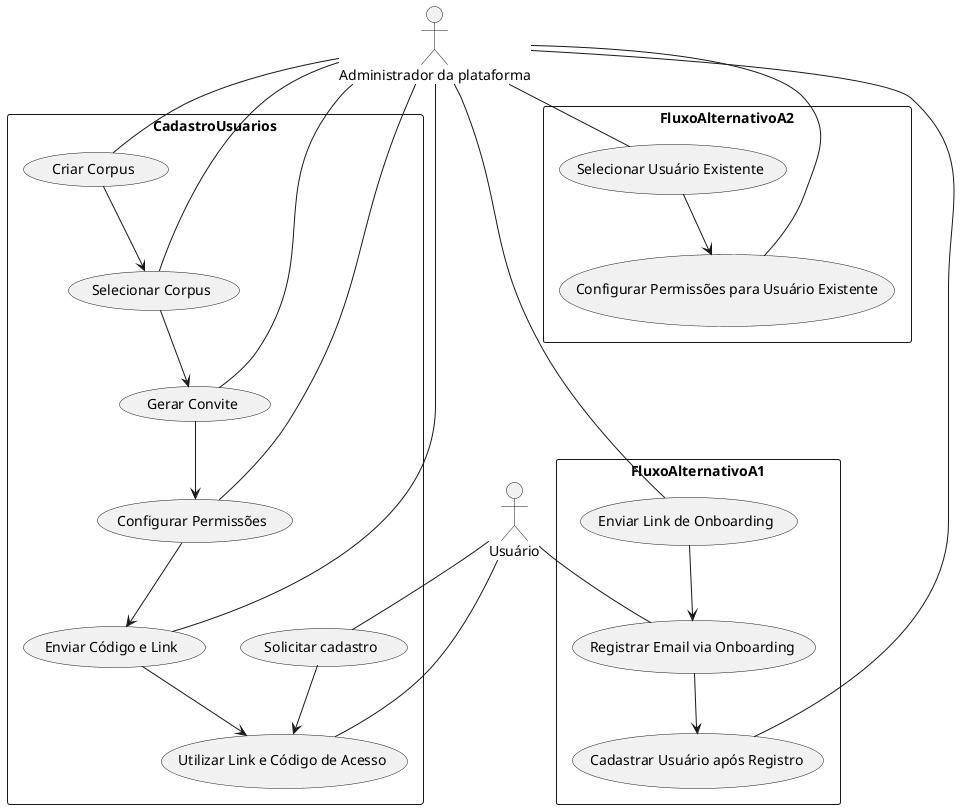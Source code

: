 @startuml "Caso de uso 01"

actor "Usuário" as User
actor "Administrador da plataforma" as Admin

rectangle CadastroUsuarios {
   
    
    (Solicitar cadastro) --> (Utilizar Link e Código de Acesso)
    
    (Criar Corpus) --> (Selecionar Corpus)
    (Selecionar Corpus) --> (Gerar Convite)
    (Gerar Convite) --> (Configurar Permissões)
    (Configurar Permissões) --> (Enviar Código e Link)
    (Enviar Código e Link) --> (Utilizar Link e Código de Acesso)

 User -- (Solicitar cadastro)
    
    Admin -- (Criar Corpus)
    Admin -- (Selecionar Corpus)
    Admin -- (Gerar Convite)
    Admin -- (Configurar Permissões)
    Admin -- (Enviar Código e Link)
    User -- (Utilizar Link e Código de Acesso)
}

rectangle FluxoAlternativoA1 as FA1 {
    Admin -- (Enviar Link de Onboarding)
    User -- (Registrar Email via Onboarding)
    Admin -- (Cadastrar Usuário após Registro)
    
    (Enviar Link de Onboarding) --> (Registrar Email via Onboarding)
    (Registrar Email via Onboarding) --> (Cadastrar Usuário após Registro)
}

rectangle FluxoAlternativoA2 as FA2 {
    Admin -- (Selecionar Usuário Existente)
    Admin -- (Configurar Permissões para Usuário Existente)
    
    (Selecionar Usuário Existente) --> (Configurar Permissões para Usuário Existente)
}



@enduml